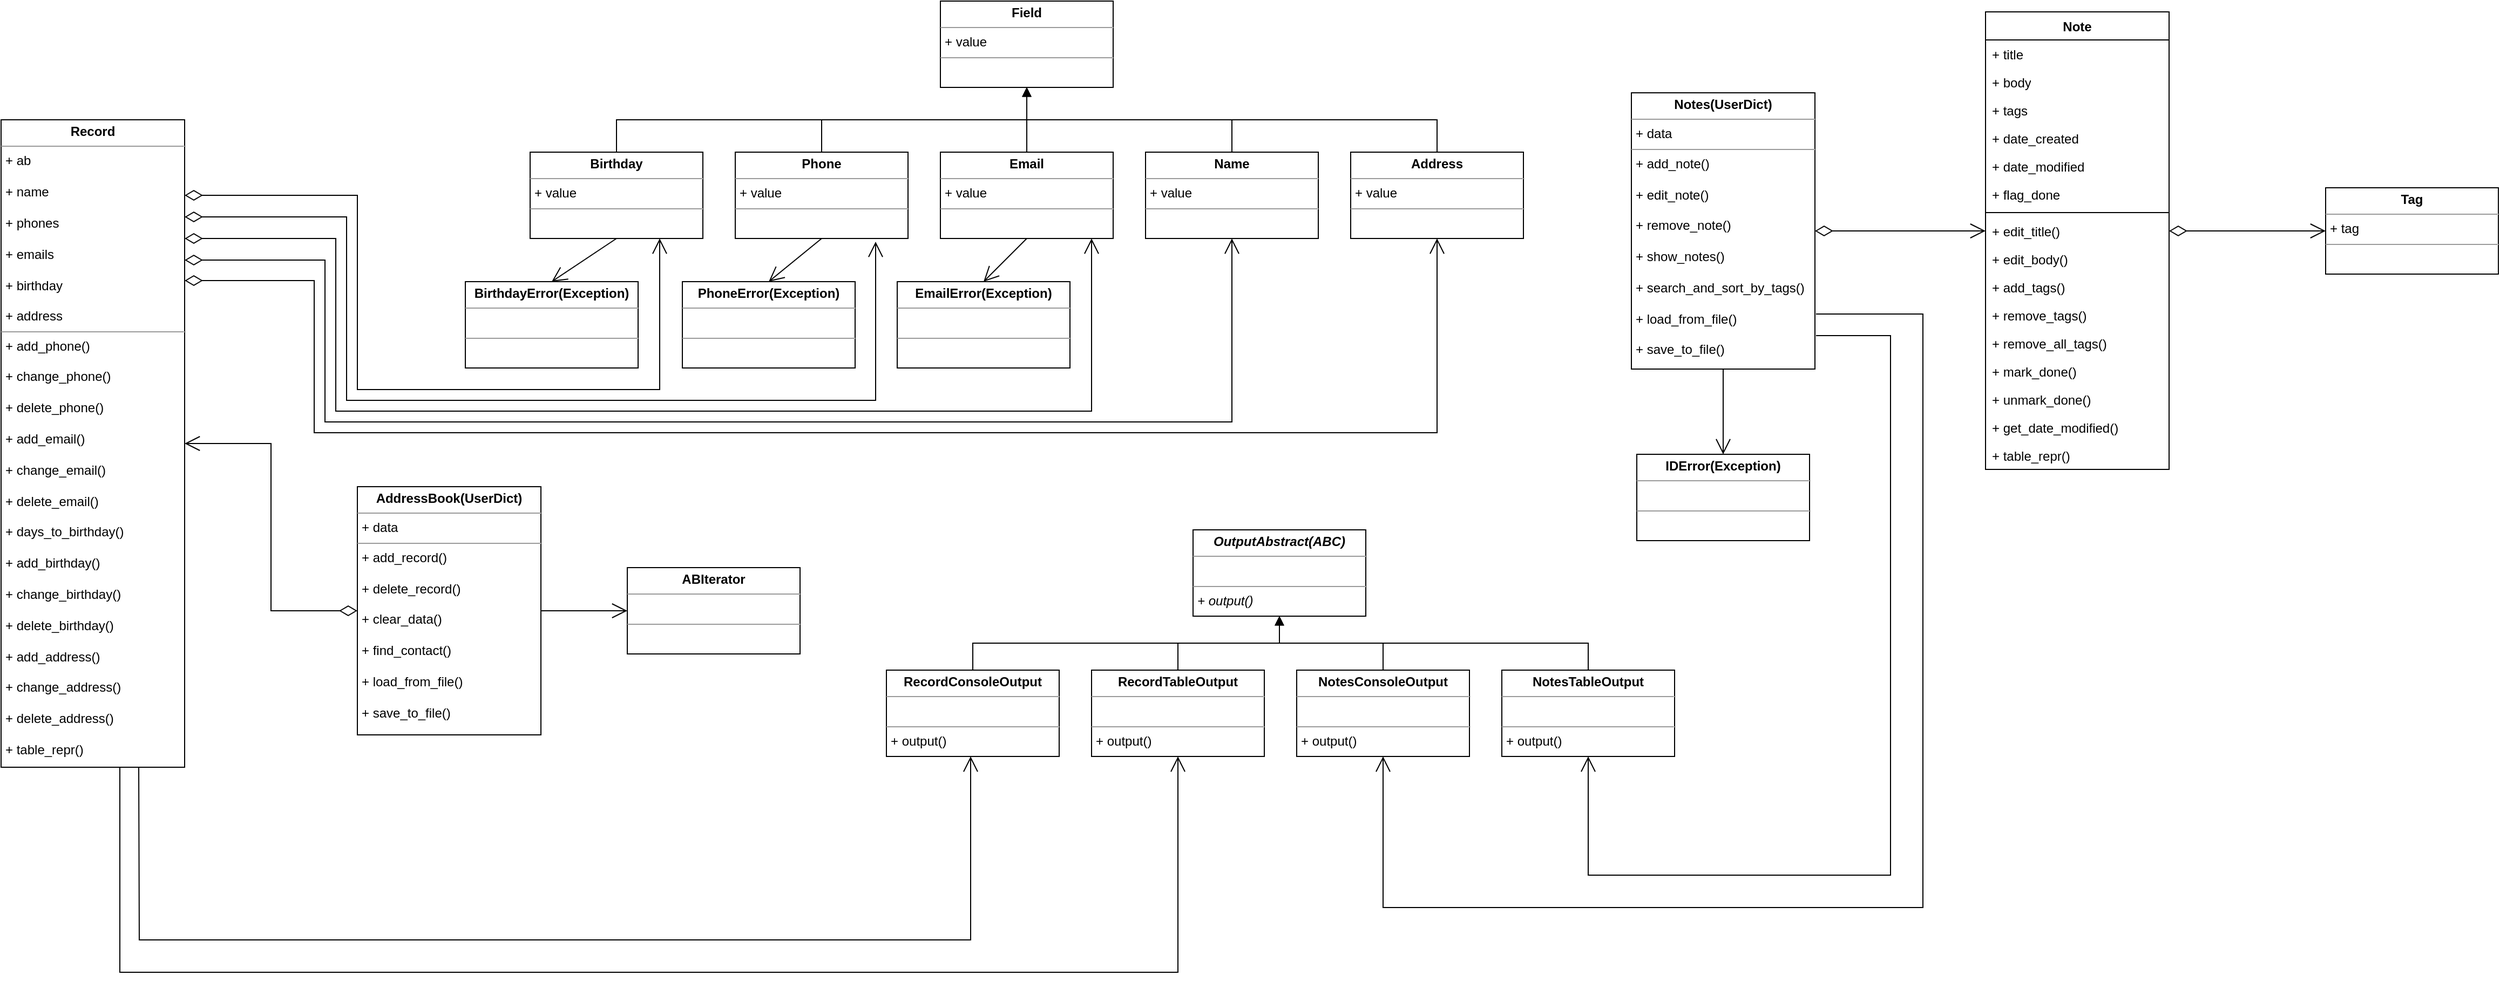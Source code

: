 <mxfile version="21.6.8" type="device">
  <diagram name="Сторінка-1" id="6SlRgQE7W8E1IUSiIm9X">
    <mxGraphModel dx="1221" dy="737" grid="1" gridSize="10" guides="1" tooltips="1" connect="1" arrows="1" fold="1" page="1" pageScale="1" pageWidth="827" pageHeight="1169" math="0" shadow="0">
      <root>
        <mxCell id="0" />
        <mxCell id="1" parent="0" />
        <mxCell id="IYgN9mH3CYfQiDrvumGN-10" value="Note" style="swimlane;fontStyle=1;align=center;verticalAlign=top;childLayout=stackLayout;horizontal=1;startSize=26;horizontalStack=0;resizeParent=1;resizeParentMax=0;resizeLast=0;collapsible=1;marginBottom=0;whiteSpace=wrap;html=1;" parent="1" vertex="1">
          <mxGeometry x="1898" y="20" width="170" height="424" as="geometry">
            <mxRectangle x="210" y="400" width="70" height="30" as="alternateBounds" />
          </mxGeometry>
        </mxCell>
        <mxCell id="IYgN9mH3CYfQiDrvumGN-22" value="+ title" style="text;strokeColor=none;fillColor=none;align=left;verticalAlign=top;spacingLeft=4;spacingRight=4;overflow=hidden;rotatable=0;points=[[0,0.5],[1,0.5]];portConstraint=eastwest;whiteSpace=wrap;html=1;" parent="IYgN9mH3CYfQiDrvumGN-10" vertex="1">
          <mxGeometry y="26" width="170" height="26" as="geometry" />
        </mxCell>
        <mxCell id="IYgN9mH3CYfQiDrvumGN-23" value="+ body" style="text;strokeColor=none;fillColor=none;align=left;verticalAlign=top;spacingLeft=4;spacingRight=4;overflow=hidden;rotatable=0;points=[[0,0.5],[1,0.5]];portConstraint=eastwest;whiteSpace=wrap;html=1;" parent="IYgN9mH3CYfQiDrvumGN-10" vertex="1">
          <mxGeometry y="52" width="170" height="26" as="geometry" />
        </mxCell>
        <mxCell id="IYgN9mH3CYfQiDrvumGN-24" value="+ tags" style="text;strokeColor=none;fillColor=none;align=left;verticalAlign=top;spacingLeft=4;spacingRight=4;overflow=hidden;rotatable=0;points=[[0,0.5],[1,0.5]];portConstraint=eastwest;whiteSpace=wrap;html=1;" parent="IYgN9mH3CYfQiDrvumGN-10" vertex="1">
          <mxGeometry y="78" width="170" height="26" as="geometry" />
        </mxCell>
        <mxCell id="IYgN9mH3CYfQiDrvumGN-20" value="+ date_created" style="text;strokeColor=none;fillColor=none;align=left;verticalAlign=top;spacingLeft=4;spacingRight=4;overflow=hidden;rotatable=0;points=[[0,0.5],[1,0.5]];portConstraint=eastwest;whiteSpace=wrap;html=1;" parent="IYgN9mH3CYfQiDrvumGN-10" vertex="1">
          <mxGeometry y="104" width="170" height="26" as="geometry" />
        </mxCell>
        <mxCell id="IYgN9mH3CYfQiDrvumGN-25" value="+ date_modified" style="text;strokeColor=none;fillColor=none;align=left;verticalAlign=top;spacingLeft=4;spacingRight=4;overflow=hidden;rotatable=0;points=[[0,0.5],[1,0.5]];portConstraint=eastwest;whiteSpace=wrap;html=1;" parent="IYgN9mH3CYfQiDrvumGN-10" vertex="1">
          <mxGeometry y="130" width="170" height="26" as="geometry" />
        </mxCell>
        <mxCell id="IYgN9mH3CYfQiDrvumGN-21" value="+ flag_done" style="text;strokeColor=none;fillColor=none;align=left;verticalAlign=top;spacingLeft=4;spacingRight=4;overflow=hidden;rotatable=0;points=[[0,0.5],[1,0.5]];portConstraint=eastwest;whiteSpace=wrap;html=1;" parent="IYgN9mH3CYfQiDrvumGN-10" vertex="1">
          <mxGeometry y="156" width="170" height="26" as="geometry" />
        </mxCell>
        <mxCell id="IYgN9mH3CYfQiDrvumGN-12" value="" style="line;strokeWidth=1;fillColor=none;align=left;verticalAlign=middle;spacingTop=-1;spacingLeft=3;spacingRight=3;rotatable=0;labelPosition=right;points=[];portConstraint=eastwest;strokeColor=inherit;" parent="IYgN9mH3CYfQiDrvumGN-10" vertex="1">
          <mxGeometry y="182" width="170" height="8" as="geometry" />
        </mxCell>
        <mxCell id="IYgN9mH3CYfQiDrvumGN-13" value="+ edit_title()" style="text;strokeColor=none;fillColor=none;align=left;verticalAlign=top;spacingLeft=4;spacingRight=4;overflow=hidden;rotatable=0;points=[[0,0.5],[1,0.5]];portConstraint=eastwest;whiteSpace=wrap;html=1;" parent="IYgN9mH3CYfQiDrvumGN-10" vertex="1">
          <mxGeometry y="190" width="170" height="26" as="geometry" />
        </mxCell>
        <mxCell id="IYgN9mH3CYfQiDrvumGN-18" value="+ edit_body()" style="text;strokeColor=none;fillColor=none;align=left;verticalAlign=top;spacingLeft=4;spacingRight=4;overflow=hidden;rotatable=0;points=[[0,0.5],[1,0.5]];portConstraint=eastwest;whiteSpace=wrap;html=1;" parent="IYgN9mH3CYfQiDrvumGN-10" vertex="1">
          <mxGeometry y="216" width="170" height="26" as="geometry" />
        </mxCell>
        <mxCell id="IYgN9mH3CYfQiDrvumGN-19" value="+ add_tags()" style="text;strokeColor=none;fillColor=none;align=left;verticalAlign=top;spacingLeft=4;spacingRight=4;overflow=hidden;rotatable=0;points=[[0,0.5],[1,0.5]];portConstraint=eastwest;whiteSpace=wrap;html=1;" parent="IYgN9mH3CYfQiDrvumGN-10" vertex="1">
          <mxGeometry y="242" width="170" height="26" as="geometry" />
        </mxCell>
        <mxCell id="IYgN9mH3CYfQiDrvumGN-30" value="+ remove_tags()" style="text;strokeColor=none;fillColor=none;align=left;verticalAlign=top;spacingLeft=4;spacingRight=4;overflow=hidden;rotatable=0;points=[[0,0.5],[1,0.5]];portConstraint=eastwest;whiteSpace=wrap;html=1;" parent="IYgN9mH3CYfQiDrvumGN-10" vertex="1">
          <mxGeometry y="268" width="170" height="26" as="geometry" />
        </mxCell>
        <mxCell id="IYgN9mH3CYfQiDrvumGN-29" value="+ remove_all_tags()" style="text;strokeColor=none;fillColor=none;align=left;verticalAlign=top;spacingLeft=4;spacingRight=4;overflow=hidden;rotatable=0;points=[[0,0.5],[1,0.5]];portConstraint=eastwest;whiteSpace=wrap;html=1;" parent="IYgN9mH3CYfQiDrvumGN-10" vertex="1">
          <mxGeometry y="294" width="170" height="26" as="geometry" />
        </mxCell>
        <mxCell id="IYgN9mH3CYfQiDrvumGN-28" value="+ mark_done()" style="text;strokeColor=none;fillColor=none;align=left;verticalAlign=top;spacingLeft=4;spacingRight=4;overflow=hidden;rotatable=0;points=[[0,0.5],[1,0.5]];portConstraint=eastwest;whiteSpace=wrap;html=1;" parent="IYgN9mH3CYfQiDrvumGN-10" vertex="1">
          <mxGeometry y="320" width="170" height="26" as="geometry" />
        </mxCell>
        <mxCell id="IYgN9mH3CYfQiDrvumGN-27" value="+ unmark_done()" style="text;strokeColor=none;fillColor=none;align=left;verticalAlign=top;spacingLeft=4;spacingRight=4;overflow=hidden;rotatable=0;points=[[0,0.5],[1,0.5]];portConstraint=eastwest;whiteSpace=wrap;html=1;" parent="IYgN9mH3CYfQiDrvumGN-10" vertex="1">
          <mxGeometry y="346" width="170" height="26" as="geometry" />
        </mxCell>
        <mxCell id="IYgN9mH3CYfQiDrvumGN-26" value="+ get_date_modified()" style="text;strokeColor=none;fillColor=none;align=left;verticalAlign=top;spacingLeft=4;spacingRight=4;overflow=hidden;rotatable=0;points=[[0,0.5],[1,0.5]];portConstraint=eastwest;whiteSpace=wrap;html=1;" parent="IYgN9mH3CYfQiDrvumGN-10" vertex="1">
          <mxGeometry y="372" width="170" height="26" as="geometry" />
        </mxCell>
        <mxCell id="R3m7MUjc1Vo58mSL7ziP-2" value="+ table_repr()" style="text;strokeColor=none;fillColor=none;align=left;verticalAlign=top;spacingLeft=4;spacingRight=4;overflow=hidden;rotatable=0;points=[[0,0.5],[1,0.5]];portConstraint=eastwest;whiteSpace=wrap;html=1;" parent="IYgN9mH3CYfQiDrvumGN-10" vertex="1">
          <mxGeometry y="398" width="170" height="26" as="geometry" />
        </mxCell>
        <mxCell id="IYgN9mH3CYfQiDrvumGN-31" value="&lt;p style=&quot;margin:0px;margin-top:4px;text-align:center;&quot;&gt;&lt;b&gt;Tag&lt;/b&gt;&lt;/p&gt;&lt;hr size=&quot;1&quot;&gt;&lt;p style=&quot;margin:0px;margin-left:4px;&quot;&gt;+ tag&lt;/p&gt;&lt;hr size=&quot;1&quot;&gt;&lt;p style=&quot;margin:0px;margin-left:4px;&quot;&gt;&lt;br&gt;&lt;/p&gt;" style="verticalAlign=top;align=left;overflow=fill;fontSize=12;fontFamily=Helvetica;html=1;whiteSpace=wrap;" parent="1" vertex="1">
          <mxGeometry x="2213" y="183" width="160" height="80" as="geometry" />
        </mxCell>
        <mxCell id="IYgN9mH3CYfQiDrvumGN-32" value="&lt;p style=&quot;margin:0px;margin-top:4px;text-align:center;&quot;&gt;&lt;b&gt;Notes(UserDict)&lt;/b&gt;&lt;/p&gt;&lt;hr size=&quot;1&quot;&gt;&lt;p style=&quot;margin:0px;margin-left:4px;&quot;&gt;+ data&lt;/p&gt;&lt;hr size=&quot;1&quot;&gt;&lt;p style=&quot;margin:0px;margin-left:4px;&quot;&gt;+ add_note()&lt;/p&gt;&lt;p style=&quot;margin:0px;margin-left:4px;&quot;&gt;&lt;br&gt;&lt;/p&gt;&lt;p style=&quot;margin:0px;margin-left:4px;&quot;&gt;+ edit_note()&lt;/p&gt;&lt;p style=&quot;margin:0px;margin-left:4px;&quot;&gt;&lt;br&gt;&lt;/p&gt;&lt;p style=&quot;margin:0px;margin-left:4px;&quot;&gt;+ remove_note()&lt;/p&gt;&lt;p style=&quot;margin:0px;margin-left:4px;&quot;&gt;&lt;br&gt;&lt;/p&gt;&lt;p style=&quot;margin:0px;margin-left:4px;&quot;&gt;+ show_notes()&lt;/p&gt;&lt;p style=&quot;margin:0px;margin-left:4px;&quot;&gt;&lt;br&gt;&lt;/p&gt;&lt;p style=&quot;margin:0px;margin-left:4px;&quot;&gt;+&amp;nbsp;search_and_sort_by_tags()&lt;/p&gt;&lt;p style=&quot;margin:0px;margin-left:4px;&quot;&gt;&lt;br&gt;&lt;/p&gt;&lt;p style=&quot;margin:0px;margin-left:4px;&quot;&gt;+ load_from_file()&lt;/p&gt;&lt;p style=&quot;margin:0px;margin-left:4px;&quot;&gt;&lt;br&gt;&lt;/p&gt;&lt;p style=&quot;margin:0px;margin-left:4px;&quot;&gt;+ save_to_file()&lt;/p&gt;" style="verticalAlign=top;align=left;overflow=fill;fontSize=12;fontFamily=Helvetica;html=1;whiteSpace=wrap;" parent="1" vertex="1">
          <mxGeometry x="1570" y="95" width="170" height="256" as="geometry" />
        </mxCell>
        <mxCell id="IYgN9mH3CYfQiDrvumGN-33" value="&lt;p style=&quot;margin:0px;margin-top:4px;text-align:center;&quot;&gt;&lt;b&gt;IDError(Exception)&lt;/b&gt;&lt;/p&gt;&lt;hr size=&quot;1&quot;&gt;&lt;p style=&quot;margin:0px;margin-left:4px;&quot;&gt;&lt;br&gt;&lt;/p&gt;&lt;hr size=&quot;1&quot;&gt;&lt;p style=&quot;margin:0px;margin-left:4px;&quot;&gt;&lt;br&gt;&lt;/p&gt;" style="verticalAlign=top;align=left;overflow=fill;fontSize=12;fontFamily=Helvetica;html=1;whiteSpace=wrap;" parent="1" vertex="1">
          <mxGeometry x="1575" y="430" width="160" height="80" as="geometry" />
        </mxCell>
        <mxCell id="IYgN9mH3CYfQiDrvumGN-34" value="&lt;p style=&quot;margin:0px;margin-top:4px;text-align:center;&quot;&gt;&lt;b&gt;ABIterator&lt;/b&gt;&lt;/p&gt;&lt;hr size=&quot;1&quot;&gt;&lt;p style=&quot;margin:0px;margin-left:4px;&quot;&gt;&lt;br&gt;&lt;/p&gt;&lt;hr size=&quot;1&quot;&gt;&lt;p style=&quot;margin:0px;margin-left:4px;&quot;&gt;&lt;br&gt;&lt;/p&gt;" style="verticalAlign=top;align=left;overflow=fill;fontSize=12;fontFamily=Helvetica;html=1;whiteSpace=wrap;" parent="1" vertex="1">
          <mxGeometry x="640" y="535" width="160" height="80" as="geometry" />
        </mxCell>
        <mxCell id="IYgN9mH3CYfQiDrvumGN-35" value="&lt;p style=&quot;margin:0px;margin-top:4px;text-align:center;&quot;&gt;&lt;b&gt;BirthdayError(Exception)&lt;/b&gt;&lt;/p&gt;&lt;hr size=&quot;1&quot;&gt;&lt;p style=&quot;margin:0px;margin-left:4px;&quot;&gt;&lt;br&gt;&lt;/p&gt;&lt;hr size=&quot;1&quot;&gt;&lt;p style=&quot;margin:0px;margin-left:4px;&quot;&gt;&lt;br&gt;&lt;/p&gt;" style="verticalAlign=top;align=left;overflow=fill;fontSize=12;fontFamily=Helvetica;html=1;whiteSpace=wrap;" parent="1" vertex="1">
          <mxGeometry x="490" y="270" width="160" height="80" as="geometry" />
        </mxCell>
        <mxCell id="IYgN9mH3CYfQiDrvumGN-36" value="&lt;p style=&quot;margin:0px;margin-top:4px;text-align:center;&quot;&gt;&lt;b&gt;PhoneError(Exception)&lt;/b&gt;&lt;/p&gt;&lt;hr size=&quot;1&quot;&gt;&lt;p style=&quot;margin:0px;margin-left:4px;&quot;&gt;&lt;br&gt;&lt;/p&gt;&lt;hr size=&quot;1&quot;&gt;&lt;p style=&quot;margin:0px;margin-left:4px;&quot;&gt;&lt;br&gt;&lt;/p&gt;" style="verticalAlign=top;align=left;overflow=fill;fontSize=12;fontFamily=Helvetica;html=1;whiteSpace=wrap;" parent="1" vertex="1">
          <mxGeometry x="691" y="270" width="160" height="80" as="geometry" />
        </mxCell>
        <mxCell id="IYgN9mH3CYfQiDrvumGN-37" value="&lt;p style=&quot;margin:0px;margin-top:4px;text-align:center;&quot;&gt;&lt;b&gt;EmailError(Exception)&lt;/b&gt;&lt;/p&gt;&lt;hr size=&quot;1&quot;&gt;&lt;p style=&quot;margin:0px;margin-left:4px;&quot;&gt;&lt;br&gt;&lt;/p&gt;&lt;hr size=&quot;1&quot;&gt;&lt;p style=&quot;margin:0px;margin-left:4px;&quot;&gt;&lt;br&gt;&lt;/p&gt;" style="verticalAlign=top;align=left;overflow=fill;fontSize=12;fontFamily=Helvetica;html=1;whiteSpace=wrap;" parent="1" vertex="1">
          <mxGeometry x="890" y="270" width="160" height="80" as="geometry" />
        </mxCell>
        <mxCell id="IYgN9mH3CYfQiDrvumGN-38" value="&lt;p style=&quot;margin:0px;margin-top:4px;text-align:center;&quot;&gt;&lt;b&gt;Field&lt;/b&gt;&lt;/p&gt;&lt;hr size=&quot;1&quot;&gt;&lt;p style=&quot;margin:0px;margin-left:4px;&quot;&gt;+ value&lt;/p&gt;&lt;hr size=&quot;1&quot;&gt;&lt;p style=&quot;margin:0px;margin-left:4px;&quot;&gt;&lt;br&gt;&lt;/p&gt;" style="verticalAlign=top;align=left;overflow=fill;fontSize=12;fontFamily=Helvetica;html=1;whiteSpace=wrap;" parent="1" vertex="1">
          <mxGeometry x="930" y="10" width="160" height="80" as="geometry" />
        </mxCell>
        <mxCell id="IYgN9mH3CYfQiDrvumGN-39" value="&lt;p style=&quot;margin:0px;margin-top:4px;text-align:center;&quot;&gt;&lt;b&gt;Birthday&lt;/b&gt;&lt;/p&gt;&lt;hr size=&quot;1&quot;&gt;&lt;p style=&quot;margin:0px;margin-left:4px;&quot;&gt;+ value&lt;br&gt;&lt;/p&gt;&lt;hr size=&quot;1&quot;&gt;&lt;p style=&quot;margin:0px;margin-left:4px;&quot;&gt;&lt;br&gt;&lt;/p&gt;" style="verticalAlign=top;align=left;overflow=fill;fontSize=12;fontFamily=Helvetica;html=1;whiteSpace=wrap;" parent="1" vertex="1">
          <mxGeometry x="550" y="150" width="160" height="80" as="geometry" />
        </mxCell>
        <mxCell id="IYgN9mH3CYfQiDrvumGN-40" value="&lt;p style=&quot;margin:0px;margin-top:4px;text-align:center;&quot;&gt;&lt;b&gt;Phone&lt;/b&gt;&lt;/p&gt;&lt;hr size=&quot;1&quot;&gt;&lt;p style=&quot;margin:0px;margin-left:4px;&quot;&gt;+ value&lt;br&gt;&lt;/p&gt;&lt;hr size=&quot;1&quot;&gt;&lt;p style=&quot;margin:0px;margin-left:4px;&quot;&gt;&lt;br&gt;&lt;/p&gt;" style="verticalAlign=top;align=left;overflow=fill;fontSize=12;fontFamily=Helvetica;html=1;whiteSpace=wrap;" parent="1" vertex="1">
          <mxGeometry x="740" y="150" width="160" height="80" as="geometry" />
        </mxCell>
        <mxCell id="IYgN9mH3CYfQiDrvumGN-41" value="&lt;p style=&quot;margin:0px;margin-top:4px;text-align:center;&quot;&gt;&lt;b&gt;Email&lt;/b&gt;&lt;/p&gt;&lt;hr size=&quot;1&quot;&gt;&lt;p style=&quot;margin:0px;margin-left:4px;&quot;&gt;+ value&lt;br&gt;&lt;/p&gt;&lt;hr size=&quot;1&quot;&gt;&lt;p style=&quot;margin:0px;margin-left:4px;&quot;&gt;&lt;br&gt;&lt;/p&gt;" style="verticalAlign=top;align=left;overflow=fill;fontSize=12;fontFamily=Helvetica;html=1;whiteSpace=wrap;" parent="1" vertex="1">
          <mxGeometry x="930" y="150" width="160" height="80" as="geometry" />
        </mxCell>
        <mxCell id="IYgN9mH3CYfQiDrvumGN-42" value="&lt;p style=&quot;margin:0px;margin-top:4px;text-align:center;&quot;&gt;&lt;b&gt;Name&lt;/b&gt;&lt;/p&gt;&lt;hr size=&quot;1&quot;&gt;&lt;p style=&quot;margin:0px;margin-left:4px;&quot;&gt;+ value&lt;br&gt;&lt;/p&gt;&lt;hr size=&quot;1&quot;&gt;&lt;p style=&quot;margin:0px;margin-left:4px;&quot;&gt;&lt;br&gt;&lt;/p&gt;" style="verticalAlign=top;align=left;overflow=fill;fontSize=12;fontFamily=Helvetica;html=1;whiteSpace=wrap;" parent="1" vertex="1">
          <mxGeometry x="1120" y="150" width="160" height="80" as="geometry" />
        </mxCell>
        <mxCell id="IYgN9mH3CYfQiDrvumGN-43" value="&lt;p style=&quot;margin:0px;margin-top:4px;text-align:center;&quot;&gt;&lt;b&gt;Address&lt;/b&gt;&lt;/p&gt;&lt;hr size=&quot;1&quot;&gt;&lt;p style=&quot;margin:0px;margin-left:4px;&quot;&gt;+ value&lt;br&gt;&lt;/p&gt;&lt;hr size=&quot;1&quot;&gt;&lt;p style=&quot;margin:0px;margin-left:4px;&quot;&gt;&lt;br&gt;&lt;/p&gt;" style="verticalAlign=top;align=left;overflow=fill;fontSize=12;fontFamily=Helvetica;html=1;whiteSpace=wrap;" parent="1" vertex="1">
          <mxGeometry x="1310" y="150" width="160" height="80" as="geometry" />
        </mxCell>
        <mxCell id="IYgN9mH3CYfQiDrvumGN-44" value="&lt;p style=&quot;margin:0px;margin-top:4px;text-align:center;&quot;&gt;&lt;b&gt;Record&lt;/b&gt;&lt;/p&gt;&lt;hr size=&quot;1&quot;&gt;&lt;p style=&quot;margin:0px;margin-left:4px;&quot;&gt;+ ab&lt;/p&gt;&lt;p style=&quot;margin:0px;margin-left:4px;&quot;&gt;&lt;br&gt;&lt;/p&gt;&lt;p style=&quot;margin:0px;margin-left:4px;&quot;&gt;+ name&lt;/p&gt;&lt;p style=&quot;margin:0px;margin-left:4px;&quot;&gt;&lt;br&gt;&lt;/p&gt;&lt;p style=&quot;margin:0px;margin-left:4px;&quot;&gt;+ phones&lt;/p&gt;&lt;p style=&quot;margin:0px;margin-left:4px;&quot;&gt;&lt;br&gt;&lt;/p&gt;&lt;p style=&quot;margin:0px;margin-left:4px;&quot;&gt;+ emails&lt;/p&gt;&lt;p style=&quot;margin:0px;margin-left:4px;&quot;&gt;&lt;br&gt;&lt;/p&gt;&lt;p style=&quot;margin:0px;margin-left:4px;&quot;&gt;+ birthday&lt;/p&gt;&lt;p style=&quot;margin:0px;margin-left:4px;&quot;&gt;&lt;br&gt;&lt;/p&gt;&lt;p style=&quot;margin:0px;margin-left:4px;&quot;&gt;+ address&lt;/p&gt;&lt;hr size=&quot;1&quot;&gt;&lt;p style=&quot;margin:0px;margin-left:4px;&quot;&gt;+ add_phone()&lt;/p&gt;&lt;p style=&quot;margin:0px;margin-left:4px;&quot;&gt;&lt;br&gt;&lt;/p&gt;&lt;p style=&quot;margin:0px;margin-left:4px;&quot;&gt;+ change_phone()&lt;/p&gt;&lt;p style=&quot;margin:0px;margin-left:4px;&quot;&gt;&lt;br&gt;&lt;/p&gt;&lt;p style=&quot;margin:0px;margin-left:4px;&quot;&gt;+ delete_phone()&lt;/p&gt;&lt;p style=&quot;margin:0px;margin-left:4px;&quot;&gt;&lt;br&gt;&lt;/p&gt;&lt;p style=&quot;margin:0px;margin-left:4px;&quot;&gt;+ add_email()&lt;/p&gt;&lt;p style=&quot;margin:0px;margin-left:4px;&quot;&gt;&lt;br&gt;&lt;/p&gt;&lt;p style=&quot;margin:0px;margin-left:4px;&quot;&gt;+ change_email()&lt;/p&gt;&lt;p style=&quot;margin:0px;margin-left:4px;&quot;&gt;&lt;br&gt;&lt;/p&gt;&lt;p style=&quot;margin:0px;margin-left:4px;&quot;&gt;+ delete_email()&lt;/p&gt;&lt;p style=&quot;margin:0px;margin-left:4px;&quot;&gt;&lt;br&gt;&lt;/p&gt;&lt;p style=&quot;margin:0px;margin-left:4px;&quot;&gt;+ days_to_birthday()&lt;/p&gt;&lt;p style=&quot;margin:0px;margin-left:4px;&quot;&gt;&lt;br&gt;&lt;/p&gt;&lt;p style=&quot;margin:0px;margin-left:4px;&quot;&gt;+ add_birthday()&lt;/p&gt;&lt;p style=&quot;margin:0px;margin-left:4px;&quot;&gt;&lt;br&gt;&lt;/p&gt;&lt;p style=&quot;margin:0px;margin-left:4px;&quot;&gt;+ change_birthday()&lt;/p&gt;&lt;p style=&quot;margin:0px;margin-left:4px;&quot;&gt;&lt;br&gt;&lt;/p&gt;&lt;p style=&quot;margin:0px;margin-left:4px;&quot;&gt;+ delete_birthday()&lt;/p&gt;&lt;p style=&quot;margin:0px;margin-left:4px;&quot;&gt;&lt;br&gt;&lt;/p&gt;&lt;p style=&quot;margin:0px;margin-left:4px;&quot;&gt;+ add_address()&lt;/p&gt;&lt;p style=&quot;margin:0px;margin-left:4px;&quot;&gt;&lt;br&gt;&lt;/p&gt;&lt;p style=&quot;margin:0px;margin-left:4px;&quot;&gt;+ change_address()&lt;/p&gt;&lt;p style=&quot;margin:0px;margin-left:4px;&quot;&gt;&lt;br&gt;&lt;/p&gt;&lt;p style=&quot;margin:0px;margin-left:4px;&quot;&gt;+ delete_address()&lt;/p&gt;&lt;p style=&quot;margin:0px;margin-left:4px;&quot;&gt;&lt;br&gt;&lt;/p&gt;&lt;p style=&quot;margin:0px;margin-left:4px;&quot;&gt;+ table_repr()&lt;/p&gt;" style="verticalAlign=top;align=left;overflow=fill;fontSize=12;fontFamily=Helvetica;html=1;whiteSpace=wrap;" parent="1" vertex="1">
          <mxGeometry x="60" y="120" width="170" height="600" as="geometry" />
        </mxCell>
        <mxCell id="IYgN9mH3CYfQiDrvumGN-45" value="&lt;p style=&quot;margin:0px;margin-top:4px;text-align:center;&quot;&gt;&lt;b&gt;AddressBook(UserDict)&lt;/b&gt;&lt;/p&gt;&lt;hr size=&quot;1&quot;&gt;&lt;p style=&quot;margin:0px;margin-left:4px;&quot;&gt;+ data&lt;/p&gt;&lt;hr size=&quot;1&quot;&gt;&lt;p style=&quot;margin:0px;margin-left:4px;&quot;&gt;+ add_record()&lt;/p&gt;&lt;p style=&quot;margin:0px;margin-left:4px;&quot;&gt;&lt;br&gt;&lt;/p&gt;&lt;p style=&quot;margin:0px;margin-left:4px;&quot;&gt;+ delete_record()&lt;/p&gt;&lt;p style=&quot;margin:0px;margin-left:4px;&quot;&gt;&lt;br&gt;&lt;/p&gt;&lt;p style=&quot;margin:0px;margin-left:4px;&quot;&gt;+ clear_data()&lt;/p&gt;&lt;p style=&quot;margin:0px;margin-left:4px;&quot;&gt;&lt;br&gt;&lt;/p&gt;&lt;p style=&quot;margin:0px;margin-left:4px;&quot;&gt;+ find_contact()&lt;/p&gt;&lt;p style=&quot;margin:0px;margin-left:4px;&quot;&gt;&lt;br&gt;&lt;/p&gt;&lt;p style=&quot;margin:0px;margin-left:4px;&quot;&gt;+ load_from_file()&lt;/p&gt;&lt;p style=&quot;margin:0px;margin-left:4px;&quot;&gt;&lt;br&gt;&lt;/p&gt;&lt;p style=&quot;margin:0px;margin-left:4px;&quot;&gt;+ save_to_file()&lt;/p&gt;" style="verticalAlign=top;align=left;overflow=fill;fontSize=12;fontFamily=Helvetica;html=1;whiteSpace=wrap;" parent="1" vertex="1">
          <mxGeometry x="390" y="460" width="170" height="230" as="geometry" />
        </mxCell>
        <mxCell id="IYgN9mH3CYfQiDrvumGN-50" value="" style="endArrow=open;html=1;endSize=12;startArrow=diamondThin;startSize=14;startFill=0;edgeStyle=orthogonalEdgeStyle;align=left;verticalAlign=bottom;rounded=0;exitX=0;exitY=0.5;exitDx=0;exitDy=0;" parent="1" source="IYgN9mH3CYfQiDrvumGN-45" target="IYgN9mH3CYfQiDrvumGN-44" edge="1">
          <mxGeometry x="-1" y="3" relative="1" as="geometry">
            <mxPoint x="290" y="560" as="sourcePoint" />
            <mxPoint x="430" y="429" as="targetPoint" />
          </mxGeometry>
        </mxCell>
        <mxCell id="IYgN9mH3CYfQiDrvumGN-57" value="" style="endArrow=open;endFill=1;endSize=12;html=1;rounded=0;entryX=0;entryY=0.5;entryDx=0;entryDy=0;exitX=1;exitY=0.5;exitDx=0;exitDy=0;" parent="1" source="IYgN9mH3CYfQiDrvumGN-45" target="IYgN9mH3CYfQiDrvumGN-34" edge="1">
          <mxGeometry width="160" relative="1" as="geometry">
            <mxPoint x="340" y="670" as="sourcePoint" />
            <mxPoint x="500" y="670" as="targetPoint" />
          </mxGeometry>
        </mxCell>
        <mxCell id="IYgN9mH3CYfQiDrvumGN-58" value="" style="endArrow=block;endFill=1;html=1;edgeStyle=orthogonalEdgeStyle;align=left;verticalAlign=top;rounded=0;entryX=0.5;entryY=1;entryDx=0;entryDy=0;" parent="1" source="IYgN9mH3CYfQiDrvumGN-41" target="IYgN9mH3CYfQiDrvumGN-38" edge="1">
          <mxGeometry x="-1" relative="1" as="geometry">
            <mxPoint x="820" y="320" as="sourcePoint" />
            <mxPoint x="980" y="320" as="targetPoint" />
          </mxGeometry>
        </mxCell>
        <mxCell id="IYgN9mH3CYfQiDrvumGN-61" value="" style="endArrow=block;endFill=1;html=1;edgeStyle=orthogonalEdgeStyle;align=left;verticalAlign=top;rounded=0;entryX=0.5;entryY=1;entryDx=0;entryDy=0;exitX=0.5;exitY=0;exitDx=0;exitDy=0;" parent="1" source="IYgN9mH3CYfQiDrvumGN-42" target="IYgN9mH3CYfQiDrvumGN-38" edge="1">
          <mxGeometry x="-1" relative="1" as="geometry">
            <mxPoint x="1130" y="130" as="sourcePoint" />
            <mxPoint x="1130" y="70" as="targetPoint" />
          </mxGeometry>
        </mxCell>
        <mxCell id="IYgN9mH3CYfQiDrvumGN-62" value="" style="endArrow=block;endFill=1;html=1;edgeStyle=orthogonalEdgeStyle;align=left;verticalAlign=top;rounded=0;entryX=0.5;entryY=1;entryDx=0;entryDy=0;exitX=0.5;exitY=0;exitDx=0;exitDy=0;" parent="1" source="IYgN9mH3CYfQiDrvumGN-43" target="IYgN9mH3CYfQiDrvumGN-38" edge="1">
          <mxGeometry x="-1" relative="1" as="geometry">
            <mxPoint x="1389.5" y="120" as="sourcePoint" />
            <mxPoint x="1389.5" y="60" as="targetPoint" />
          </mxGeometry>
        </mxCell>
        <mxCell id="IYgN9mH3CYfQiDrvumGN-63" value="" style="endArrow=block;endFill=1;html=1;edgeStyle=orthogonalEdgeStyle;align=left;verticalAlign=top;rounded=0;entryX=0.5;entryY=1;entryDx=0;entryDy=0;exitX=0.5;exitY=0;exitDx=0;exitDy=0;" parent="1" source="IYgN9mH3CYfQiDrvumGN-39" target="IYgN9mH3CYfQiDrvumGN-38" edge="1">
          <mxGeometry x="-1" relative="1" as="geometry">
            <mxPoint x="629.5" y="120" as="sourcePoint" />
            <mxPoint x="629.5" y="60" as="targetPoint" />
          </mxGeometry>
        </mxCell>
        <mxCell id="IYgN9mH3CYfQiDrvumGN-64" value="" style="endArrow=block;endFill=1;html=1;edgeStyle=orthogonalEdgeStyle;align=left;verticalAlign=top;rounded=0;entryX=0.5;entryY=1;entryDx=0;entryDy=0;exitX=0.5;exitY=0;exitDx=0;exitDy=0;" parent="1" source="IYgN9mH3CYfQiDrvumGN-40" target="IYgN9mH3CYfQiDrvumGN-38" edge="1">
          <mxGeometry x="-1" relative="1" as="geometry">
            <mxPoint x="830" y="110" as="sourcePoint" />
            <mxPoint x="830" y="50" as="targetPoint" />
          </mxGeometry>
        </mxCell>
        <mxCell id="IYgN9mH3CYfQiDrvumGN-65" value="" style="endArrow=open;html=1;endSize=12;startArrow=diamondThin;startSize=14;startFill=0;edgeStyle=orthogonalEdgeStyle;align=left;verticalAlign=bottom;rounded=0;" parent="1" edge="1">
          <mxGeometry x="-1" y="3" relative="1" as="geometry">
            <mxPoint x="230" y="190" as="sourcePoint" />
            <mxPoint x="670" y="230" as="targetPoint" />
            <Array as="points">
              <mxPoint x="390" y="190" />
              <mxPoint x="390" y="370" />
              <mxPoint x="670" y="370" />
              <mxPoint x="670" y="232" />
            </Array>
          </mxGeometry>
        </mxCell>
        <mxCell id="IYgN9mH3CYfQiDrvumGN-66" value="" style="endArrow=open;html=1;endSize=12;startArrow=diamondThin;startSize=14;startFill=0;edgeStyle=orthogonalEdgeStyle;align=left;verticalAlign=bottom;rounded=0;" parent="1" edge="1">
          <mxGeometry x="-1" y="3" relative="1" as="geometry">
            <mxPoint x="230" y="210" as="sourcePoint" />
            <mxPoint x="870" y="233" as="targetPoint" />
            <Array as="points">
              <mxPoint x="380" y="210" />
              <mxPoint x="380" y="380" />
              <mxPoint x="870" y="380" />
              <mxPoint x="870" y="233" />
            </Array>
          </mxGeometry>
        </mxCell>
        <mxCell id="IYgN9mH3CYfQiDrvumGN-67" value="" style="endArrow=open;html=1;endSize=12;startArrow=diamondThin;startSize=14;startFill=0;edgeStyle=orthogonalEdgeStyle;align=left;verticalAlign=bottom;rounded=0;" parent="1" edge="1">
          <mxGeometry x="-1" y="3" relative="1" as="geometry">
            <mxPoint x="230" y="230" as="sourcePoint" />
            <mxPoint x="1070" y="230" as="targetPoint" />
            <Array as="points">
              <mxPoint x="370" y="230" />
              <mxPoint x="370" y="390" />
              <mxPoint x="1070" y="390" />
            </Array>
          </mxGeometry>
        </mxCell>
        <mxCell id="IYgN9mH3CYfQiDrvumGN-68" value="" style="endArrow=open;html=1;endSize=12;startArrow=diamondThin;startSize=14;startFill=0;edgeStyle=orthogonalEdgeStyle;align=left;verticalAlign=bottom;rounded=0;entryX=0.5;entryY=1;entryDx=0;entryDy=0;" parent="1" target="IYgN9mH3CYfQiDrvumGN-42" edge="1">
          <mxGeometry x="-1" y="3" relative="1" as="geometry">
            <mxPoint x="230" y="250" as="sourcePoint" />
            <mxPoint x="1210" y="260" as="targetPoint" />
            <Array as="points">
              <mxPoint x="360" y="250" />
              <mxPoint x="360" y="400" />
              <mxPoint x="1200" y="400" />
            </Array>
          </mxGeometry>
        </mxCell>
        <mxCell id="IYgN9mH3CYfQiDrvumGN-69" value="" style="endArrow=open;html=1;endSize=12;startArrow=diamondThin;startSize=14;startFill=0;edgeStyle=orthogonalEdgeStyle;align=left;verticalAlign=bottom;rounded=0;entryX=0.5;entryY=1;entryDx=0;entryDy=0;" parent="1" target="IYgN9mH3CYfQiDrvumGN-43" edge="1">
          <mxGeometry x="-1" y="3" relative="1" as="geometry">
            <mxPoint x="230" y="269" as="sourcePoint" />
            <mxPoint x="1400" y="240" as="targetPoint" />
            <Array as="points">
              <mxPoint x="350" y="269" />
              <mxPoint x="350" y="410" />
              <mxPoint x="1390" y="410" />
            </Array>
          </mxGeometry>
        </mxCell>
        <mxCell id="IYgN9mH3CYfQiDrvumGN-70" value="" style="endArrow=open;endFill=1;endSize=12;html=1;rounded=0;entryX=0.5;entryY=0;entryDx=0;entryDy=0;exitX=0.5;exitY=1;exitDx=0;exitDy=0;" parent="1" source="IYgN9mH3CYfQiDrvumGN-41" target="IYgN9mH3CYfQiDrvumGN-37" edge="1">
          <mxGeometry width="160" relative="1" as="geometry">
            <mxPoint x="890" y="239.5" as="sourcePoint" />
            <mxPoint x="970" y="239.5" as="targetPoint" />
          </mxGeometry>
        </mxCell>
        <mxCell id="IYgN9mH3CYfQiDrvumGN-71" value="" style="endArrow=open;endFill=1;endSize=12;html=1;rounded=0;entryX=0.5;entryY=0;entryDx=0;entryDy=0;exitX=0.5;exitY=1;exitDx=0;exitDy=0;" parent="1" source="IYgN9mH3CYfQiDrvumGN-40" target="IYgN9mH3CYfQiDrvumGN-36" edge="1">
          <mxGeometry width="160" relative="1" as="geometry">
            <mxPoint x="691" y="250" as="sourcePoint" />
            <mxPoint x="771" y="250" as="targetPoint" />
          </mxGeometry>
        </mxCell>
        <mxCell id="IYgN9mH3CYfQiDrvumGN-72" value="" style="endArrow=open;endFill=1;endSize=12;html=1;rounded=0;exitX=0.5;exitY=1;exitDx=0;exitDy=0;entryX=0.5;entryY=0;entryDx=0;entryDy=0;" parent="1" source="IYgN9mH3CYfQiDrvumGN-39" target="IYgN9mH3CYfQiDrvumGN-35" edge="1">
          <mxGeometry width="160" relative="1" as="geometry">
            <mxPoint x="435" y="150" as="sourcePoint" />
            <mxPoint x="435" y="190" as="targetPoint" />
          </mxGeometry>
        </mxCell>
        <mxCell id="IYgN9mH3CYfQiDrvumGN-73" value="" style="endArrow=open;html=1;endSize=12;startArrow=diamondThin;startSize=14;startFill=0;edgeStyle=orthogonalEdgeStyle;align=left;verticalAlign=bottom;rounded=0;exitX=1;exitY=0.5;exitDx=0;exitDy=0;entryX=0;entryY=0.5;entryDx=0;entryDy=0;" parent="1" source="IYgN9mH3CYfQiDrvumGN-32" target="IYgN9mH3CYfQiDrvumGN-13" edge="1">
          <mxGeometry x="-1" y="3" relative="1" as="geometry">
            <mxPoint x="1600" y="605" as="sourcePoint" />
            <mxPoint x="1440" y="435" as="targetPoint" />
          </mxGeometry>
        </mxCell>
        <mxCell id="IYgN9mH3CYfQiDrvumGN-74" value="" style="endArrow=open;html=1;endSize=12;startArrow=diamondThin;startSize=14;startFill=0;edgeStyle=orthogonalEdgeStyle;align=left;verticalAlign=bottom;rounded=0;entryX=0;entryY=0.5;entryDx=0;entryDy=0;exitX=1;exitY=0.5;exitDx=0;exitDy=0;" parent="1" source="IYgN9mH3CYfQiDrvumGN-13" target="IYgN9mH3CYfQiDrvumGN-31" edge="1">
          <mxGeometry x="-1" y="3" relative="1" as="geometry">
            <mxPoint x="2160" y="275" as="sourcePoint" />
            <mxPoint x="2258" y="218.5" as="targetPoint" />
          </mxGeometry>
        </mxCell>
        <mxCell id="IYgN9mH3CYfQiDrvumGN-76" value="" style="endArrow=open;endFill=1;endSize=12;html=1;rounded=0;entryX=0.5;entryY=0;entryDx=0;entryDy=0;exitX=0.5;exitY=1;exitDx=0;exitDy=0;" parent="1" source="IYgN9mH3CYfQiDrvumGN-32" target="IYgN9mH3CYfQiDrvumGN-33" edge="1">
          <mxGeometry width="160" relative="1" as="geometry">
            <mxPoint x="1620" y="375" as="sourcePoint" />
            <mxPoint x="1580" y="415" as="targetPoint" />
          </mxGeometry>
        </mxCell>
        <mxCell id="GxioxfRQlPXoSGy2trqr-1" value="&lt;p style=&quot;margin:0px;margin-top:4px;text-align:center;&quot;&gt;&lt;b&gt;&lt;i&gt;OutputAbstract(ABC)&lt;/i&gt;&lt;/b&gt;&lt;/p&gt;&lt;hr size=&quot;1&quot;&gt;&lt;p style=&quot;margin:0px;margin-left:4px;&quot;&gt;&lt;br&gt;&lt;/p&gt;&lt;hr size=&quot;1&quot;&gt;&lt;p style=&quot;margin:0px;margin-left:4px;&quot;&gt;&lt;i&gt;+ output()&lt;/i&gt;&lt;/p&gt;" style="verticalAlign=top;align=left;overflow=fill;fontSize=12;fontFamily=Helvetica;html=1;whiteSpace=wrap;" vertex="1" parent="1">
          <mxGeometry x="1164" y="500" width="160" height="80" as="geometry" />
        </mxCell>
        <mxCell id="GxioxfRQlPXoSGy2trqr-2" value="&lt;p style=&quot;margin:0px;margin-top:4px;text-align:center;&quot;&gt;&lt;b&gt;RecordConsoleOutput&lt;/b&gt;&lt;br&gt;&lt;/p&gt;&lt;hr size=&quot;1&quot;&gt;&lt;p style=&quot;margin:0px;margin-left:4px;&quot;&gt;&lt;br&gt;&lt;/p&gt;&lt;hr size=&quot;1&quot;&gt;&lt;p style=&quot;margin:0px;margin-left:4px;&quot;&gt;+ output()&lt;br&gt;&lt;/p&gt;" style="verticalAlign=top;align=left;overflow=fill;fontSize=12;fontFamily=Helvetica;html=1;whiteSpace=wrap;" vertex="1" parent="1">
          <mxGeometry x="880" y="630" width="160" height="80" as="geometry" />
        </mxCell>
        <mxCell id="GxioxfRQlPXoSGy2trqr-3" value="&lt;p style=&quot;margin:0px;margin-top:4px;text-align:center;&quot;&gt;&lt;b&gt;RecordTableOutput&lt;/b&gt;&lt;br&gt;&lt;/p&gt;&lt;hr size=&quot;1&quot;&gt;&lt;p style=&quot;margin:0px;margin-left:4px;&quot;&gt;&lt;br&gt;&lt;/p&gt;&lt;hr size=&quot;1&quot;&gt;&lt;p style=&quot;margin:0px;margin-left:4px;&quot;&gt;+ output()&lt;br&gt;&lt;/p&gt;" style="verticalAlign=top;align=left;overflow=fill;fontSize=12;fontFamily=Helvetica;html=1;whiteSpace=wrap;" vertex="1" parent="1">
          <mxGeometry x="1070" y="630" width="160" height="80" as="geometry" />
        </mxCell>
        <mxCell id="GxioxfRQlPXoSGy2trqr-4" value="&lt;p style=&quot;margin:0px;margin-top:4px;text-align:center;&quot;&gt;&lt;b&gt;NotesConsoleOutput&lt;/b&gt;&lt;br&gt;&lt;/p&gt;&lt;hr size=&quot;1&quot;&gt;&lt;p style=&quot;margin:0px;margin-left:4px;&quot;&gt;&lt;br&gt;&lt;/p&gt;&lt;hr size=&quot;1&quot;&gt;&lt;p style=&quot;margin:0px;margin-left:4px;&quot;&gt;+ output()&lt;br&gt;&lt;/p&gt;" style="verticalAlign=top;align=left;overflow=fill;fontSize=12;fontFamily=Helvetica;html=1;whiteSpace=wrap;" vertex="1" parent="1">
          <mxGeometry x="1260" y="630" width="160" height="80" as="geometry" />
        </mxCell>
        <mxCell id="GxioxfRQlPXoSGy2trqr-5" value="&lt;p style=&quot;margin:0px;margin-top:4px;text-align:center;&quot;&gt;&lt;b&gt;NotesTableOutput&lt;/b&gt;&lt;br&gt;&lt;/p&gt;&lt;hr size=&quot;1&quot;&gt;&lt;p style=&quot;margin:0px;margin-left:4px;&quot;&gt;&lt;br&gt;&lt;/p&gt;&lt;hr size=&quot;1&quot;&gt;&lt;p style=&quot;margin:0px;margin-left:4px;&quot;&gt;+ output()&lt;br&gt;&lt;/p&gt;" style="verticalAlign=top;align=left;overflow=fill;fontSize=12;fontFamily=Helvetica;html=1;whiteSpace=wrap;" vertex="1" parent="1">
          <mxGeometry x="1450" y="630" width="160" height="80" as="geometry" />
        </mxCell>
        <mxCell id="GxioxfRQlPXoSGy2trqr-7" value="" style="endArrow=block;endFill=1;html=1;edgeStyle=orthogonalEdgeStyle;align=left;verticalAlign=top;rounded=0;entryX=0.5;entryY=1;entryDx=0;entryDy=0;" edge="1" parent="1" source="GxioxfRQlPXoSGy2trqr-4" target="GxioxfRQlPXoSGy2trqr-1">
          <mxGeometry x="-1" relative="1" as="geometry">
            <mxPoint x="1150" y="800" as="sourcePoint" />
            <mxPoint x="1310" y="800" as="targetPoint" />
          </mxGeometry>
        </mxCell>
        <mxCell id="GxioxfRQlPXoSGy2trqr-8" value="" style="endArrow=block;endFill=1;html=1;edgeStyle=orthogonalEdgeStyle;align=left;verticalAlign=top;rounded=0;entryX=0.5;entryY=1;entryDx=0;entryDy=0;exitX=0.5;exitY=0;exitDx=0;exitDy=0;" edge="1" parent="1" source="GxioxfRQlPXoSGy2trqr-5" target="GxioxfRQlPXoSGy2trqr-1">
          <mxGeometry x="-1" relative="1" as="geometry">
            <mxPoint x="1460" y="610" as="sourcePoint" />
            <mxPoint x="1460" y="550" as="targetPoint" />
          </mxGeometry>
        </mxCell>
        <mxCell id="GxioxfRQlPXoSGy2trqr-10" value="" style="endArrow=block;endFill=1;html=1;edgeStyle=orthogonalEdgeStyle;align=left;verticalAlign=top;rounded=0;entryX=0.5;entryY=1;entryDx=0;entryDy=0;exitX=0.5;exitY=0;exitDx=0;exitDy=0;" edge="1" parent="1" source="GxioxfRQlPXoSGy2trqr-2" target="GxioxfRQlPXoSGy2trqr-1">
          <mxGeometry x="-1" relative="1" as="geometry">
            <mxPoint x="959.5" y="600" as="sourcePoint" />
            <mxPoint x="959.5" y="540" as="targetPoint" />
          </mxGeometry>
        </mxCell>
        <mxCell id="GxioxfRQlPXoSGy2trqr-11" value="" style="endArrow=block;endFill=1;html=1;edgeStyle=orthogonalEdgeStyle;align=left;verticalAlign=top;rounded=0;entryX=0.5;entryY=1;entryDx=0;entryDy=0;exitX=0.5;exitY=0;exitDx=0;exitDy=0;" edge="1" parent="1" source="GxioxfRQlPXoSGy2trqr-3" target="GxioxfRQlPXoSGy2trqr-1">
          <mxGeometry x="-1" relative="1" as="geometry">
            <mxPoint x="1160" y="590" as="sourcePoint" />
            <mxPoint x="1160" y="530" as="targetPoint" />
          </mxGeometry>
        </mxCell>
        <mxCell id="GxioxfRQlPXoSGy2trqr-12" value="" style="endArrow=open;endFill=1;endSize=12;html=1;rounded=0;entryX=0.5;entryY=1;entryDx=0;entryDy=0;exitX=0.75;exitY=1;exitDx=0;exitDy=0;" edge="1" parent="1" source="IYgN9mH3CYfQiDrvumGN-44">
          <mxGeometry width="160" relative="1" as="geometry">
            <mxPoint x="185.5" y="720" as="sourcePoint" />
            <mxPoint x="958" y="710" as="targetPoint" />
            <Array as="points">
              <mxPoint x="188" y="880" />
              <mxPoint x="958" y="880" />
            </Array>
          </mxGeometry>
        </mxCell>
        <mxCell id="GxioxfRQlPXoSGy2trqr-13" value="" style="endArrow=open;endFill=1;endSize=12;html=1;rounded=0;entryX=0.5;entryY=1;entryDx=0;entryDy=0;" edge="1" parent="1" target="GxioxfRQlPXoSGy2trqr-3">
          <mxGeometry width="160" relative="1" as="geometry">
            <mxPoint x="170" y="720" as="sourcePoint" />
            <mxPoint x="940" y="740" as="targetPoint" />
            <Array as="points">
              <mxPoint x="170" y="910" />
              <mxPoint x="1150" y="910" />
            </Array>
          </mxGeometry>
        </mxCell>
        <mxCell id="GxioxfRQlPXoSGy2trqr-14" value="" style="endArrow=open;endFill=1;endSize=12;html=1;rounded=0;entryX=0.5;entryY=1;entryDx=0;entryDy=0;" edge="1" parent="1" target="GxioxfRQlPXoSGy2trqr-5">
          <mxGeometry width="160" relative="1" as="geometry">
            <mxPoint x="1741" y="320" as="sourcePoint" />
            <mxPoint x="1530" y="710" as="targetPoint" />
            <Array as="points">
              <mxPoint x="1810" y="320" />
              <mxPoint x="1810" y="820" />
              <mxPoint x="1530" y="820" />
            </Array>
          </mxGeometry>
        </mxCell>
        <mxCell id="GxioxfRQlPXoSGy2trqr-15" value="" style="endArrow=open;endFill=1;endSize=12;html=1;rounded=0;entryX=0.5;entryY=1;entryDx=0;entryDy=0;" edge="1" parent="1" target="GxioxfRQlPXoSGy2trqr-4">
          <mxGeometry width="160" relative="1" as="geometry">
            <mxPoint x="1741" y="300" as="sourcePoint" />
            <mxPoint x="1543" y="710" as="targetPoint" />
            <Array as="points">
              <mxPoint x="1840" y="300" />
              <mxPoint x="1840" y="850" />
              <mxPoint x="1340" y="850" />
            </Array>
          </mxGeometry>
        </mxCell>
      </root>
    </mxGraphModel>
  </diagram>
</mxfile>
